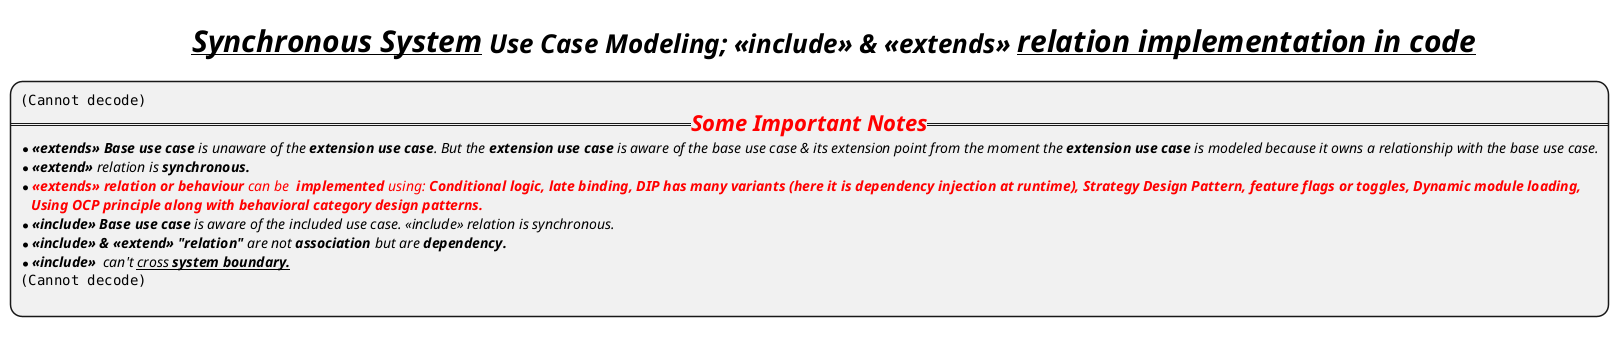 @startmindmap
title =<b><i><u>Synchronous System</u> Use Case Modeling; <<include>> & <<extends>> <u>relation implementation in code
*:<img:images/img_171.png{scale=.99}>
==<i><size:22><color #red><b>Some Important Notes==
*<i><size:14>**<<extends>>** **Base use case** is unaware of the **extension use case**. But the **extension use case** is aware of the base use case & its extension point from the moment the **extension use case** is modeled because it owns a relationship with the base use case.
*<i><size:14>**<<extend>>** relation is <b>synchronous.
*<i><size:14><color #red>**<<extends>> relation or behaviour** can be  **implemented** using: <b>Conditional logic, late binding, DIP has many variants (here it is dependency injection at runtime), Strategy Design Pattern, feature flags or toggles, Dynamic module loading,
<i><size:14><color #red><b>   Using OCP principle along with behavioral category design patterns.
*<i><size:14>**<<include>>** **Base use case** is aware of the included use case. <<include>> relation is synchronous.
*<i><size:14>**<<include>> & <<extend>> "relation"** are not **association** but are <b>dependency.
*<i><size:14>**<<include>>**  can't <u>cross <b>system boundary.
<img:images/img_172.png>
;
@endmindmap
